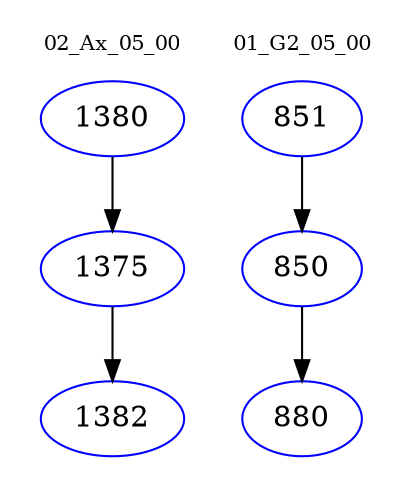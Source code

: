 digraph{
subgraph cluster_0 {
color = white
label = "02_Ax_05_00";
fontsize=10;
T0_1380 [label="1380", color="blue"]
T0_1380 -> T0_1375 [color="black"]
T0_1375 [label="1375", color="blue"]
T0_1375 -> T0_1382 [color="black"]
T0_1382 [label="1382", color="blue"]
}
subgraph cluster_1 {
color = white
label = "01_G2_05_00";
fontsize=10;
T1_851 [label="851", color="blue"]
T1_851 -> T1_850 [color="black"]
T1_850 [label="850", color="blue"]
T1_850 -> T1_880 [color="black"]
T1_880 [label="880", color="blue"]
}
}

